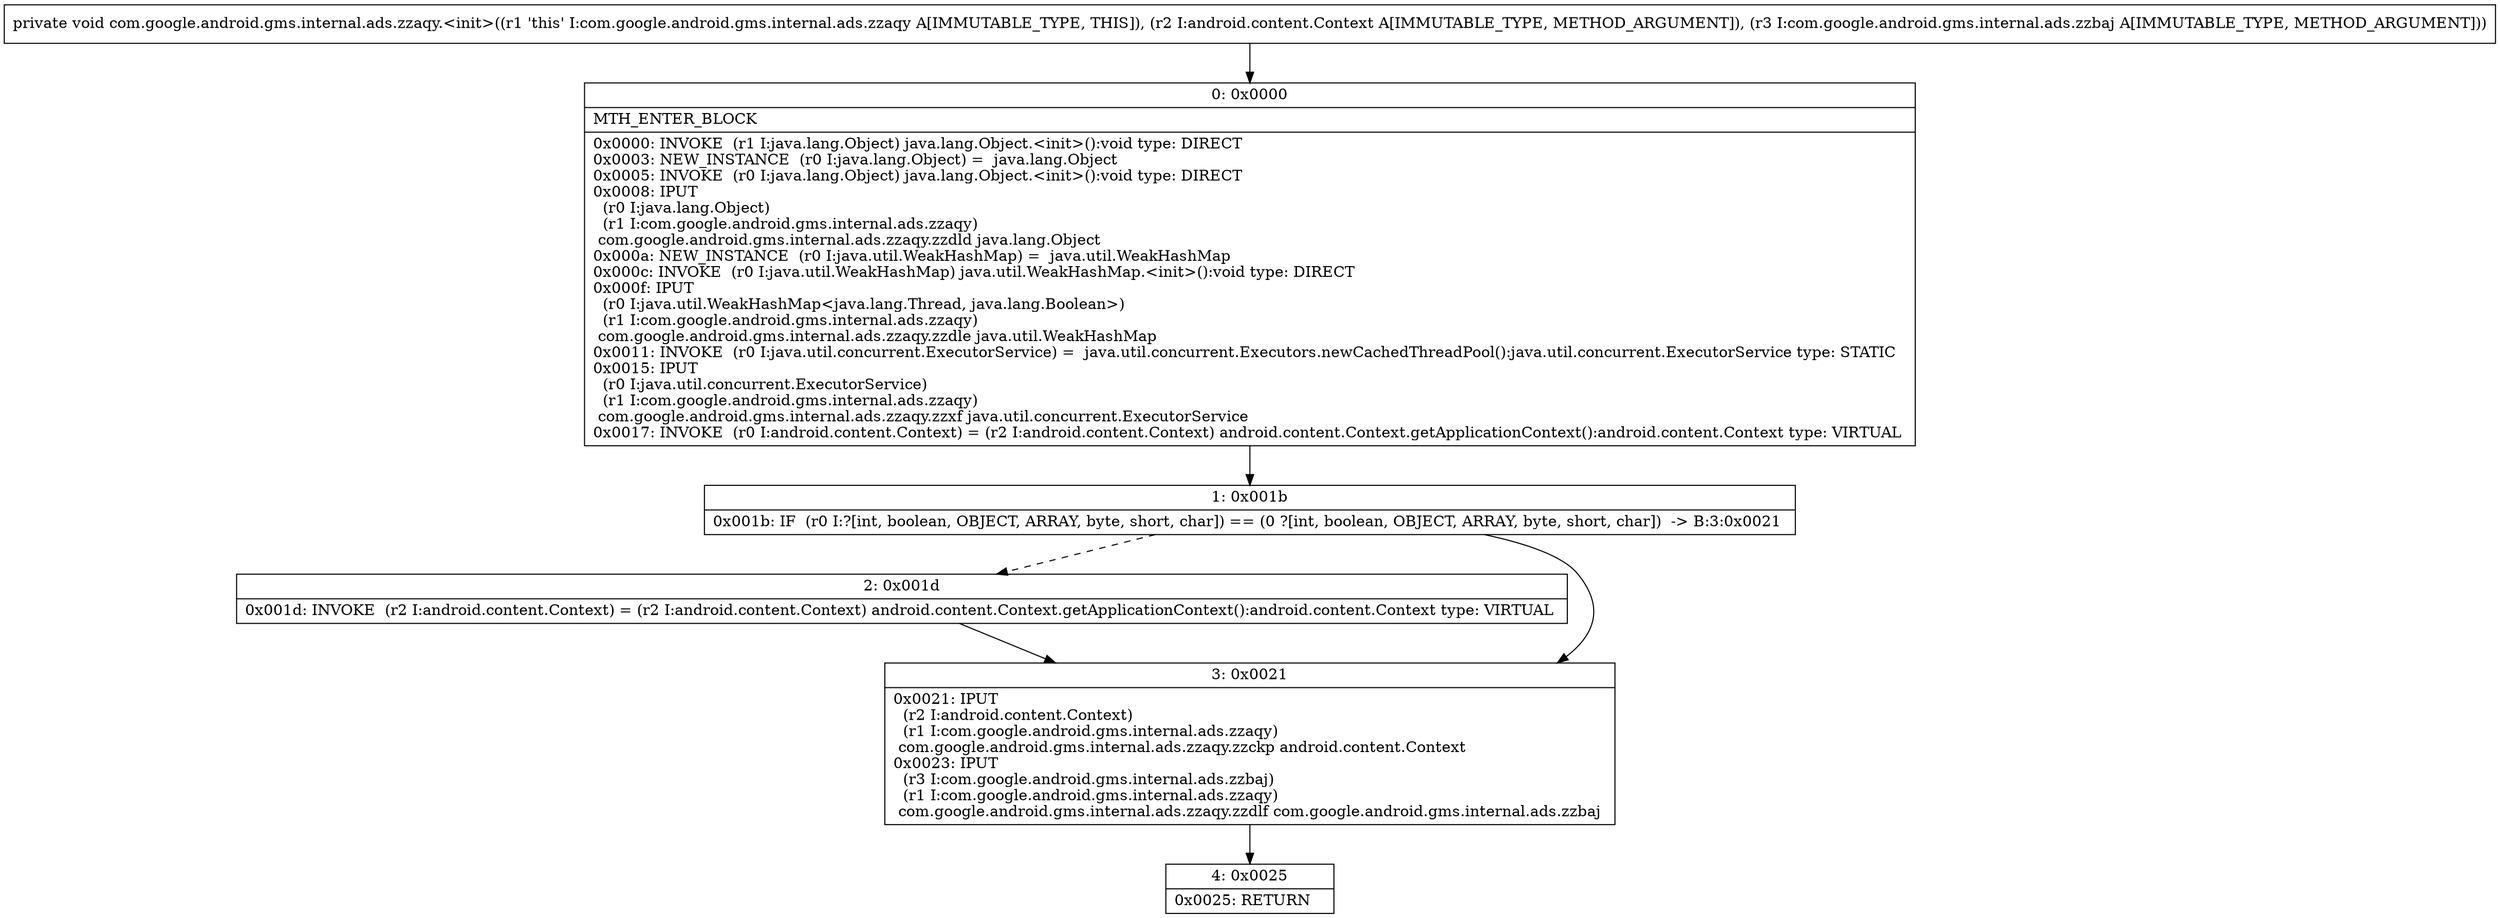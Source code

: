 digraph "CFG forcom.google.android.gms.internal.ads.zzaqy.\<init\>(Landroid\/content\/Context;Lcom\/google\/android\/gms\/internal\/ads\/zzbaj;)V" {
Node_0 [shape=record,label="{0\:\ 0x0000|MTH_ENTER_BLOCK\l|0x0000: INVOKE  (r1 I:java.lang.Object) java.lang.Object.\<init\>():void type: DIRECT \l0x0003: NEW_INSTANCE  (r0 I:java.lang.Object) =  java.lang.Object \l0x0005: INVOKE  (r0 I:java.lang.Object) java.lang.Object.\<init\>():void type: DIRECT \l0x0008: IPUT  \l  (r0 I:java.lang.Object)\l  (r1 I:com.google.android.gms.internal.ads.zzaqy)\l com.google.android.gms.internal.ads.zzaqy.zzdld java.lang.Object \l0x000a: NEW_INSTANCE  (r0 I:java.util.WeakHashMap) =  java.util.WeakHashMap \l0x000c: INVOKE  (r0 I:java.util.WeakHashMap) java.util.WeakHashMap.\<init\>():void type: DIRECT \l0x000f: IPUT  \l  (r0 I:java.util.WeakHashMap\<java.lang.Thread, java.lang.Boolean\>)\l  (r1 I:com.google.android.gms.internal.ads.zzaqy)\l com.google.android.gms.internal.ads.zzaqy.zzdle java.util.WeakHashMap \l0x0011: INVOKE  (r0 I:java.util.concurrent.ExecutorService) =  java.util.concurrent.Executors.newCachedThreadPool():java.util.concurrent.ExecutorService type: STATIC \l0x0015: IPUT  \l  (r0 I:java.util.concurrent.ExecutorService)\l  (r1 I:com.google.android.gms.internal.ads.zzaqy)\l com.google.android.gms.internal.ads.zzaqy.zzxf java.util.concurrent.ExecutorService \l0x0017: INVOKE  (r0 I:android.content.Context) = (r2 I:android.content.Context) android.content.Context.getApplicationContext():android.content.Context type: VIRTUAL \l}"];
Node_1 [shape=record,label="{1\:\ 0x001b|0x001b: IF  (r0 I:?[int, boolean, OBJECT, ARRAY, byte, short, char]) == (0 ?[int, boolean, OBJECT, ARRAY, byte, short, char])  \-\> B:3:0x0021 \l}"];
Node_2 [shape=record,label="{2\:\ 0x001d|0x001d: INVOKE  (r2 I:android.content.Context) = (r2 I:android.content.Context) android.content.Context.getApplicationContext():android.content.Context type: VIRTUAL \l}"];
Node_3 [shape=record,label="{3\:\ 0x0021|0x0021: IPUT  \l  (r2 I:android.content.Context)\l  (r1 I:com.google.android.gms.internal.ads.zzaqy)\l com.google.android.gms.internal.ads.zzaqy.zzckp android.content.Context \l0x0023: IPUT  \l  (r3 I:com.google.android.gms.internal.ads.zzbaj)\l  (r1 I:com.google.android.gms.internal.ads.zzaqy)\l com.google.android.gms.internal.ads.zzaqy.zzdlf com.google.android.gms.internal.ads.zzbaj \l}"];
Node_4 [shape=record,label="{4\:\ 0x0025|0x0025: RETURN   \l}"];
MethodNode[shape=record,label="{private void com.google.android.gms.internal.ads.zzaqy.\<init\>((r1 'this' I:com.google.android.gms.internal.ads.zzaqy A[IMMUTABLE_TYPE, THIS]), (r2 I:android.content.Context A[IMMUTABLE_TYPE, METHOD_ARGUMENT]), (r3 I:com.google.android.gms.internal.ads.zzbaj A[IMMUTABLE_TYPE, METHOD_ARGUMENT])) }"];
MethodNode -> Node_0;
Node_0 -> Node_1;
Node_1 -> Node_2[style=dashed];
Node_1 -> Node_3;
Node_2 -> Node_3;
Node_3 -> Node_4;
}

